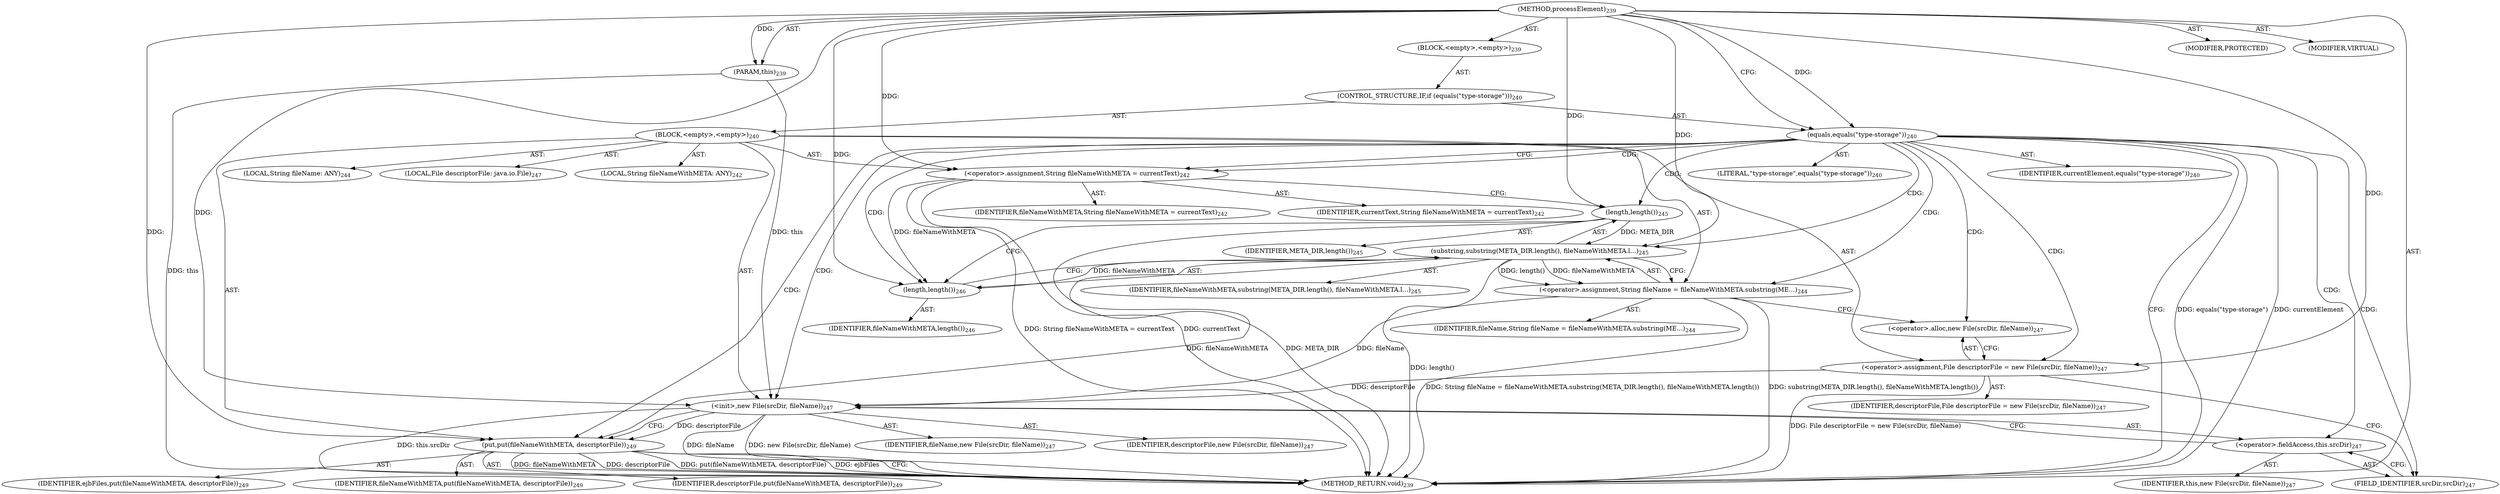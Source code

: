 digraph "processElement" {  
"111669149722" [label = <(METHOD,processElement)<SUB>239</SUB>> ]
"115964117046" [label = <(PARAM,this)<SUB>239</SUB>> ]
"25769803845" [label = <(BLOCK,&lt;empty&gt;,&lt;empty&gt;)<SUB>239</SUB>> ]
"47244640287" [label = <(CONTROL_STRUCTURE,IF,if (equals(&quot;type-storage&quot;)))<SUB>240</SUB>> ]
"30064771489" [label = <(equals,equals(&quot;type-storage&quot;))<SUB>240</SUB>> ]
"68719477062" [label = <(IDENTIFIER,currentElement,equals(&quot;type-storage&quot;))<SUB>240</SUB>> ]
"90194313301" [label = <(LITERAL,&quot;type-storage&quot;,equals(&quot;type-storage&quot;))<SUB>240</SUB>> ]
"25769803846" [label = <(BLOCK,&lt;empty&gt;,&lt;empty&gt;)<SUB>240</SUB>> ]
"94489280558" [label = <(LOCAL,String fileNameWithMETA: ANY)<SUB>242</SUB>> ]
"30064771490" [label = <(&lt;operator&gt;.assignment,String fileNameWithMETA = currentText)<SUB>242</SUB>> ]
"68719477063" [label = <(IDENTIFIER,fileNameWithMETA,String fileNameWithMETA = currentText)<SUB>242</SUB>> ]
"68719477064" [label = <(IDENTIFIER,currentText,String fileNameWithMETA = currentText)<SUB>242</SUB>> ]
"94489280559" [label = <(LOCAL,String fileName: ANY)<SUB>244</SUB>> ]
"30064771491" [label = <(&lt;operator&gt;.assignment,String fileName = fileNameWithMETA.substring(ME...)<SUB>244</SUB>> ]
"68719477065" [label = <(IDENTIFIER,fileName,String fileName = fileNameWithMETA.substring(ME...)<SUB>244</SUB>> ]
"30064771492" [label = <(substring,substring(META_DIR.length(), fileNameWithMETA.l...)<SUB>245</SUB>> ]
"68719477066" [label = <(IDENTIFIER,fileNameWithMETA,substring(META_DIR.length(), fileNameWithMETA.l...)<SUB>245</SUB>> ]
"30064771493" [label = <(length,length())<SUB>245</SUB>> ]
"68719477067" [label = <(IDENTIFIER,META_DIR,length())<SUB>245</SUB>> ]
"30064771494" [label = <(length,length())<SUB>246</SUB>> ]
"68719477068" [label = <(IDENTIFIER,fileNameWithMETA,length())<SUB>246</SUB>> ]
"94489280560" [label = <(LOCAL,File descriptorFile: java.io.File)<SUB>247</SUB>> ]
"30064771495" [label = <(&lt;operator&gt;.assignment,File descriptorFile = new File(srcDir, fileName))<SUB>247</SUB>> ]
"68719477069" [label = <(IDENTIFIER,descriptorFile,File descriptorFile = new File(srcDir, fileName))<SUB>247</SUB>> ]
"30064771496" [label = <(&lt;operator&gt;.alloc,new File(srcDir, fileName))<SUB>247</SUB>> ]
"30064771497" [label = <(&lt;init&gt;,new File(srcDir, fileName))<SUB>247</SUB>> ]
"68719477070" [label = <(IDENTIFIER,descriptorFile,new File(srcDir, fileName))<SUB>247</SUB>> ]
"30064771498" [label = <(&lt;operator&gt;.fieldAccess,this.srcDir)<SUB>247</SUB>> ]
"68719477071" [label = <(IDENTIFIER,this,new File(srcDir, fileName))<SUB>247</SUB>> ]
"55834574930" [label = <(FIELD_IDENTIFIER,srcDir,srcDir)<SUB>247</SUB>> ]
"68719477072" [label = <(IDENTIFIER,fileName,new File(srcDir, fileName))<SUB>247</SUB>> ]
"30064771499" [label = <(put,put(fileNameWithMETA, descriptorFile))<SUB>249</SUB>> ]
"68719477073" [label = <(IDENTIFIER,ejbFiles,put(fileNameWithMETA, descriptorFile))<SUB>249</SUB>> ]
"68719477074" [label = <(IDENTIFIER,fileNameWithMETA,put(fileNameWithMETA, descriptorFile))<SUB>249</SUB>> ]
"68719477075" [label = <(IDENTIFIER,descriptorFile,put(fileNameWithMETA, descriptorFile))<SUB>249</SUB>> ]
"133143986251" [label = <(MODIFIER,PROTECTED)> ]
"133143986252" [label = <(MODIFIER,VIRTUAL)> ]
"128849018906" [label = <(METHOD_RETURN,void)<SUB>239</SUB>> ]
  "111669149722" -> "115964117046"  [ label = "AST: "] 
  "111669149722" -> "25769803845"  [ label = "AST: "] 
  "111669149722" -> "133143986251"  [ label = "AST: "] 
  "111669149722" -> "133143986252"  [ label = "AST: "] 
  "111669149722" -> "128849018906"  [ label = "AST: "] 
  "25769803845" -> "47244640287"  [ label = "AST: "] 
  "47244640287" -> "30064771489"  [ label = "AST: "] 
  "47244640287" -> "25769803846"  [ label = "AST: "] 
  "30064771489" -> "68719477062"  [ label = "AST: "] 
  "30064771489" -> "90194313301"  [ label = "AST: "] 
  "25769803846" -> "94489280558"  [ label = "AST: "] 
  "25769803846" -> "30064771490"  [ label = "AST: "] 
  "25769803846" -> "94489280559"  [ label = "AST: "] 
  "25769803846" -> "30064771491"  [ label = "AST: "] 
  "25769803846" -> "94489280560"  [ label = "AST: "] 
  "25769803846" -> "30064771495"  [ label = "AST: "] 
  "25769803846" -> "30064771497"  [ label = "AST: "] 
  "25769803846" -> "30064771499"  [ label = "AST: "] 
  "30064771490" -> "68719477063"  [ label = "AST: "] 
  "30064771490" -> "68719477064"  [ label = "AST: "] 
  "30064771491" -> "68719477065"  [ label = "AST: "] 
  "30064771491" -> "30064771492"  [ label = "AST: "] 
  "30064771492" -> "68719477066"  [ label = "AST: "] 
  "30064771492" -> "30064771493"  [ label = "AST: "] 
  "30064771492" -> "30064771494"  [ label = "AST: "] 
  "30064771493" -> "68719477067"  [ label = "AST: "] 
  "30064771494" -> "68719477068"  [ label = "AST: "] 
  "30064771495" -> "68719477069"  [ label = "AST: "] 
  "30064771495" -> "30064771496"  [ label = "AST: "] 
  "30064771497" -> "68719477070"  [ label = "AST: "] 
  "30064771497" -> "30064771498"  [ label = "AST: "] 
  "30064771497" -> "68719477072"  [ label = "AST: "] 
  "30064771498" -> "68719477071"  [ label = "AST: "] 
  "30064771498" -> "55834574930"  [ label = "AST: "] 
  "30064771499" -> "68719477073"  [ label = "AST: "] 
  "30064771499" -> "68719477074"  [ label = "AST: "] 
  "30064771499" -> "68719477075"  [ label = "AST: "] 
  "30064771489" -> "128849018906"  [ label = "CFG: "] 
  "30064771489" -> "30064771490"  [ label = "CFG: "] 
  "30064771490" -> "30064771493"  [ label = "CFG: "] 
  "30064771491" -> "30064771496"  [ label = "CFG: "] 
  "30064771495" -> "55834574930"  [ label = "CFG: "] 
  "30064771497" -> "30064771499"  [ label = "CFG: "] 
  "30064771499" -> "128849018906"  [ label = "CFG: "] 
  "30064771492" -> "30064771491"  [ label = "CFG: "] 
  "30064771496" -> "30064771495"  [ label = "CFG: "] 
  "30064771498" -> "30064771497"  [ label = "CFG: "] 
  "30064771493" -> "30064771494"  [ label = "CFG: "] 
  "30064771494" -> "30064771492"  [ label = "CFG: "] 
  "55834574930" -> "30064771498"  [ label = "CFG: "] 
  "111669149722" -> "30064771489"  [ label = "CFG: "] 
  "115964117046" -> "128849018906"  [ label = "DDG: this"] 
  "30064771489" -> "128849018906"  [ label = "DDG: equals(&quot;type-storage&quot;)"] 
  "30064771490" -> "128849018906"  [ label = "DDG: String fileNameWithMETA = currentText"] 
  "30064771492" -> "128849018906"  [ label = "DDG: length()"] 
  "30064771491" -> "128849018906"  [ label = "DDG: substring(META_DIR.length(), fileNameWithMETA.length())"] 
  "30064771491" -> "128849018906"  [ label = "DDG: String fileName = fileNameWithMETA.substring(META_DIR.length(), fileNameWithMETA.length())"] 
  "30064771495" -> "128849018906"  [ label = "DDG: File descriptorFile = new File(srcDir, fileName)"] 
  "30064771497" -> "128849018906"  [ label = "DDG: this.srcDir"] 
  "30064771497" -> "128849018906"  [ label = "DDG: fileName"] 
  "30064771497" -> "128849018906"  [ label = "DDG: new File(srcDir, fileName)"] 
  "30064771499" -> "128849018906"  [ label = "DDG: fileNameWithMETA"] 
  "30064771499" -> "128849018906"  [ label = "DDG: descriptorFile"] 
  "30064771499" -> "128849018906"  [ label = "DDG: put(fileNameWithMETA, descriptorFile)"] 
  "30064771493" -> "128849018906"  [ label = "DDG: META_DIR"] 
  "30064771489" -> "128849018906"  [ label = "DDG: currentElement"] 
  "30064771499" -> "128849018906"  [ label = "DDG: ejbFiles"] 
  "30064771490" -> "128849018906"  [ label = "DDG: currentText"] 
  "111669149722" -> "115964117046"  [ label = "DDG: "] 
  "111669149722" -> "30064771489"  [ label = "DDG: "] 
  "111669149722" -> "30064771490"  [ label = "DDG: "] 
  "30064771492" -> "30064771491"  [ label = "DDG: fileNameWithMETA"] 
  "30064771492" -> "30064771491"  [ label = "DDG: length()"] 
  "111669149722" -> "30064771495"  [ label = "DDG: "] 
  "30064771495" -> "30064771497"  [ label = "DDG: descriptorFile"] 
  "111669149722" -> "30064771497"  [ label = "DDG: "] 
  "115964117046" -> "30064771497"  [ label = "DDG: this"] 
  "30064771491" -> "30064771497"  [ label = "DDG: fileName"] 
  "111669149722" -> "30064771499"  [ label = "DDG: "] 
  "30064771492" -> "30064771499"  [ label = "DDG: fileNameWithMETA"] 
  "30064771497" -> "30064771499"  [ label = "DDG: descriptorFile"] 
  "30064771494" -> "30064771492"  [ label = "DDG: fileNameWithMETA"] 
  "111669149722" -> "30064771492"  [ label = "DDG: "] 
  "30064771493" -> "30064771492"  [ label = "DDG: META_DIR"] 
  "111669149722" -> "30064771493"  [ label = "DDG: "] 
  "30064771490" -> "30064771494"  [ label = "DDG: fileNameWithMETA"] 
  "111669149722" -> "30064771494"  [ label = "DDG: "] 
  "30064771489" -> "30064771498"  [ label = "CDG: "] 
  "30064771489" -> "30064771499"  [ label = "CDG: "] 
  "30064771489" -> "30064771496"  [ label = "CDG: "] 
  "30064771489" -> "30064771497"  [ label = "CDG: "] 
  "30064771489" -> "30064771494"  [ label = "CDG: "] 
  "30064771489" -> "30064771495"  [ label = "CDG: "] 
  "30064771489" -> "30064771492"  [ label = "CDG: "] 
  "30064771489" -> "30064771493"  [ label = "CDG: "] 
  "30064771489" -> "30064771490"  [ label = "CDG: "] 
  "30064771489" -> "30064771491"  [ label = "CDG: "] 
  "30064771489" -> "55834574930"  [ label = "CDG: "] 
}
